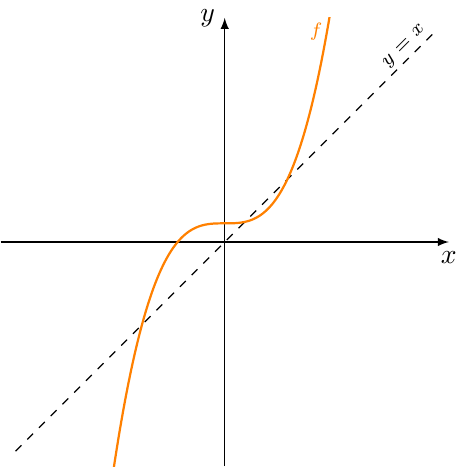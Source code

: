 \documentclass[crop]{standalone}
\usepackage[dvipsnames]{xcolor}
\usepackage{tikz}
\usepackage{pgfplots}
\pgfplotsset{compat=1.18}
\begin{document}
  \begin{tikzpicture}%[font=\scriptsize]
    \begin{axis}[%
      axis x line=center,axis y line=center,
      unit vector ratio={1 1},
      xlabel={$x$},ylabel={$y$},
      xlabel style={below},ylabel style={left},
      xmin=-3,xmax=3,xtick={\empty},
      ymin=-3,ymax=3,ytick={\empty},
      axis line style={-latex},
      declare function={
        f(\x) = \x^3+0.25;
        g(\x) = (\x-0.25)/abs(\x-0.25)*(abs(\x-0.25))^(1/3);
      }
    ]%
      \addplot[%
        mark=none,
        dashed,
        domain=-2.8:2.8,
        samples=1000
      ] {x} node[%
        pos=0.93,
        rotate=45,
        xshift=0.4em,
        yshift=0.4em
      ] {\scriptsize$y=x$};
      
      \addplot[%
        mark=none,
        domain=-2.8:2.8,
        color=orange,
        thick,
        samples=1000
      ] {f(x)} node[%
        pos=0.57,
        xshift=-0.4em
      ] {\scriptsize$f$};
      
    %   \addplot[%
    %     mark=none,
    %     domain=-3:3,
    %     color=red,
    %     thick,
    %     samples=1000
    %   ] {g(x)} node[%
    %   pos=0.97,
    %   yshift=-0.4em
    % ] {\scriptsize$f^{-1}$};

    % \def\xx{1.2};
    % \addplot[mark=*,mark size=1pt] coordinates {(\xx,{f(\xx)})};
    % \addplot[mark=*,mark size=1pt] coordinates {({f(\xx)},\xx)};

    % \draw[dotted] (\xx,{f(\xx)}) -- (\xx,0) node[yshift=-0.5em] {$x$};
    % \draw[dotted] ({f(\xx)},\xx) -- ({f(\xx)},0) node[yshift=-0.5em] {$y$};

    % \draw[dotted] (\xx,{f(\xx)}) -- (0,{f(\xx)}) node[xshift=-0.5em] {$y$};
    % \draw[dotted] ({f(\xx)},\xx) -- (0,\xx) node[xshift=-0.5em] {$x$};

    % \draw (\xx,{f(\xx)}) -- ({f(\xx)},\xx) node[rotate=-45,pos=0.25] {\tiny | } node[rotate=-45,pos=0.75] {\tiny | };
    \end{axis}
  \end{tikzpicture}%
\end{document}